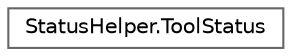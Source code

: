 digraph "Graphical Class Hierarchy"
{
 // LATEX_PDF_SIZE
  bgcolor="transparent";
  edge [fontname=Helvetica,fontsize=10,labelfontname=Helvetica,labelfontsize=10];
  node [fontname=Helvetica,fontsize=10,shape=box,height=0.2,width=0.4];
  rankdir="LR";
  Node0 [id="Node000000",label="StatusHelper.ToolStatus",height=0.2,width=0.4,color="grey40", fillcolor="white", style="filled",URL="$enum_status_helper_1_1_tool_status.html",tooltip=" "];
}
